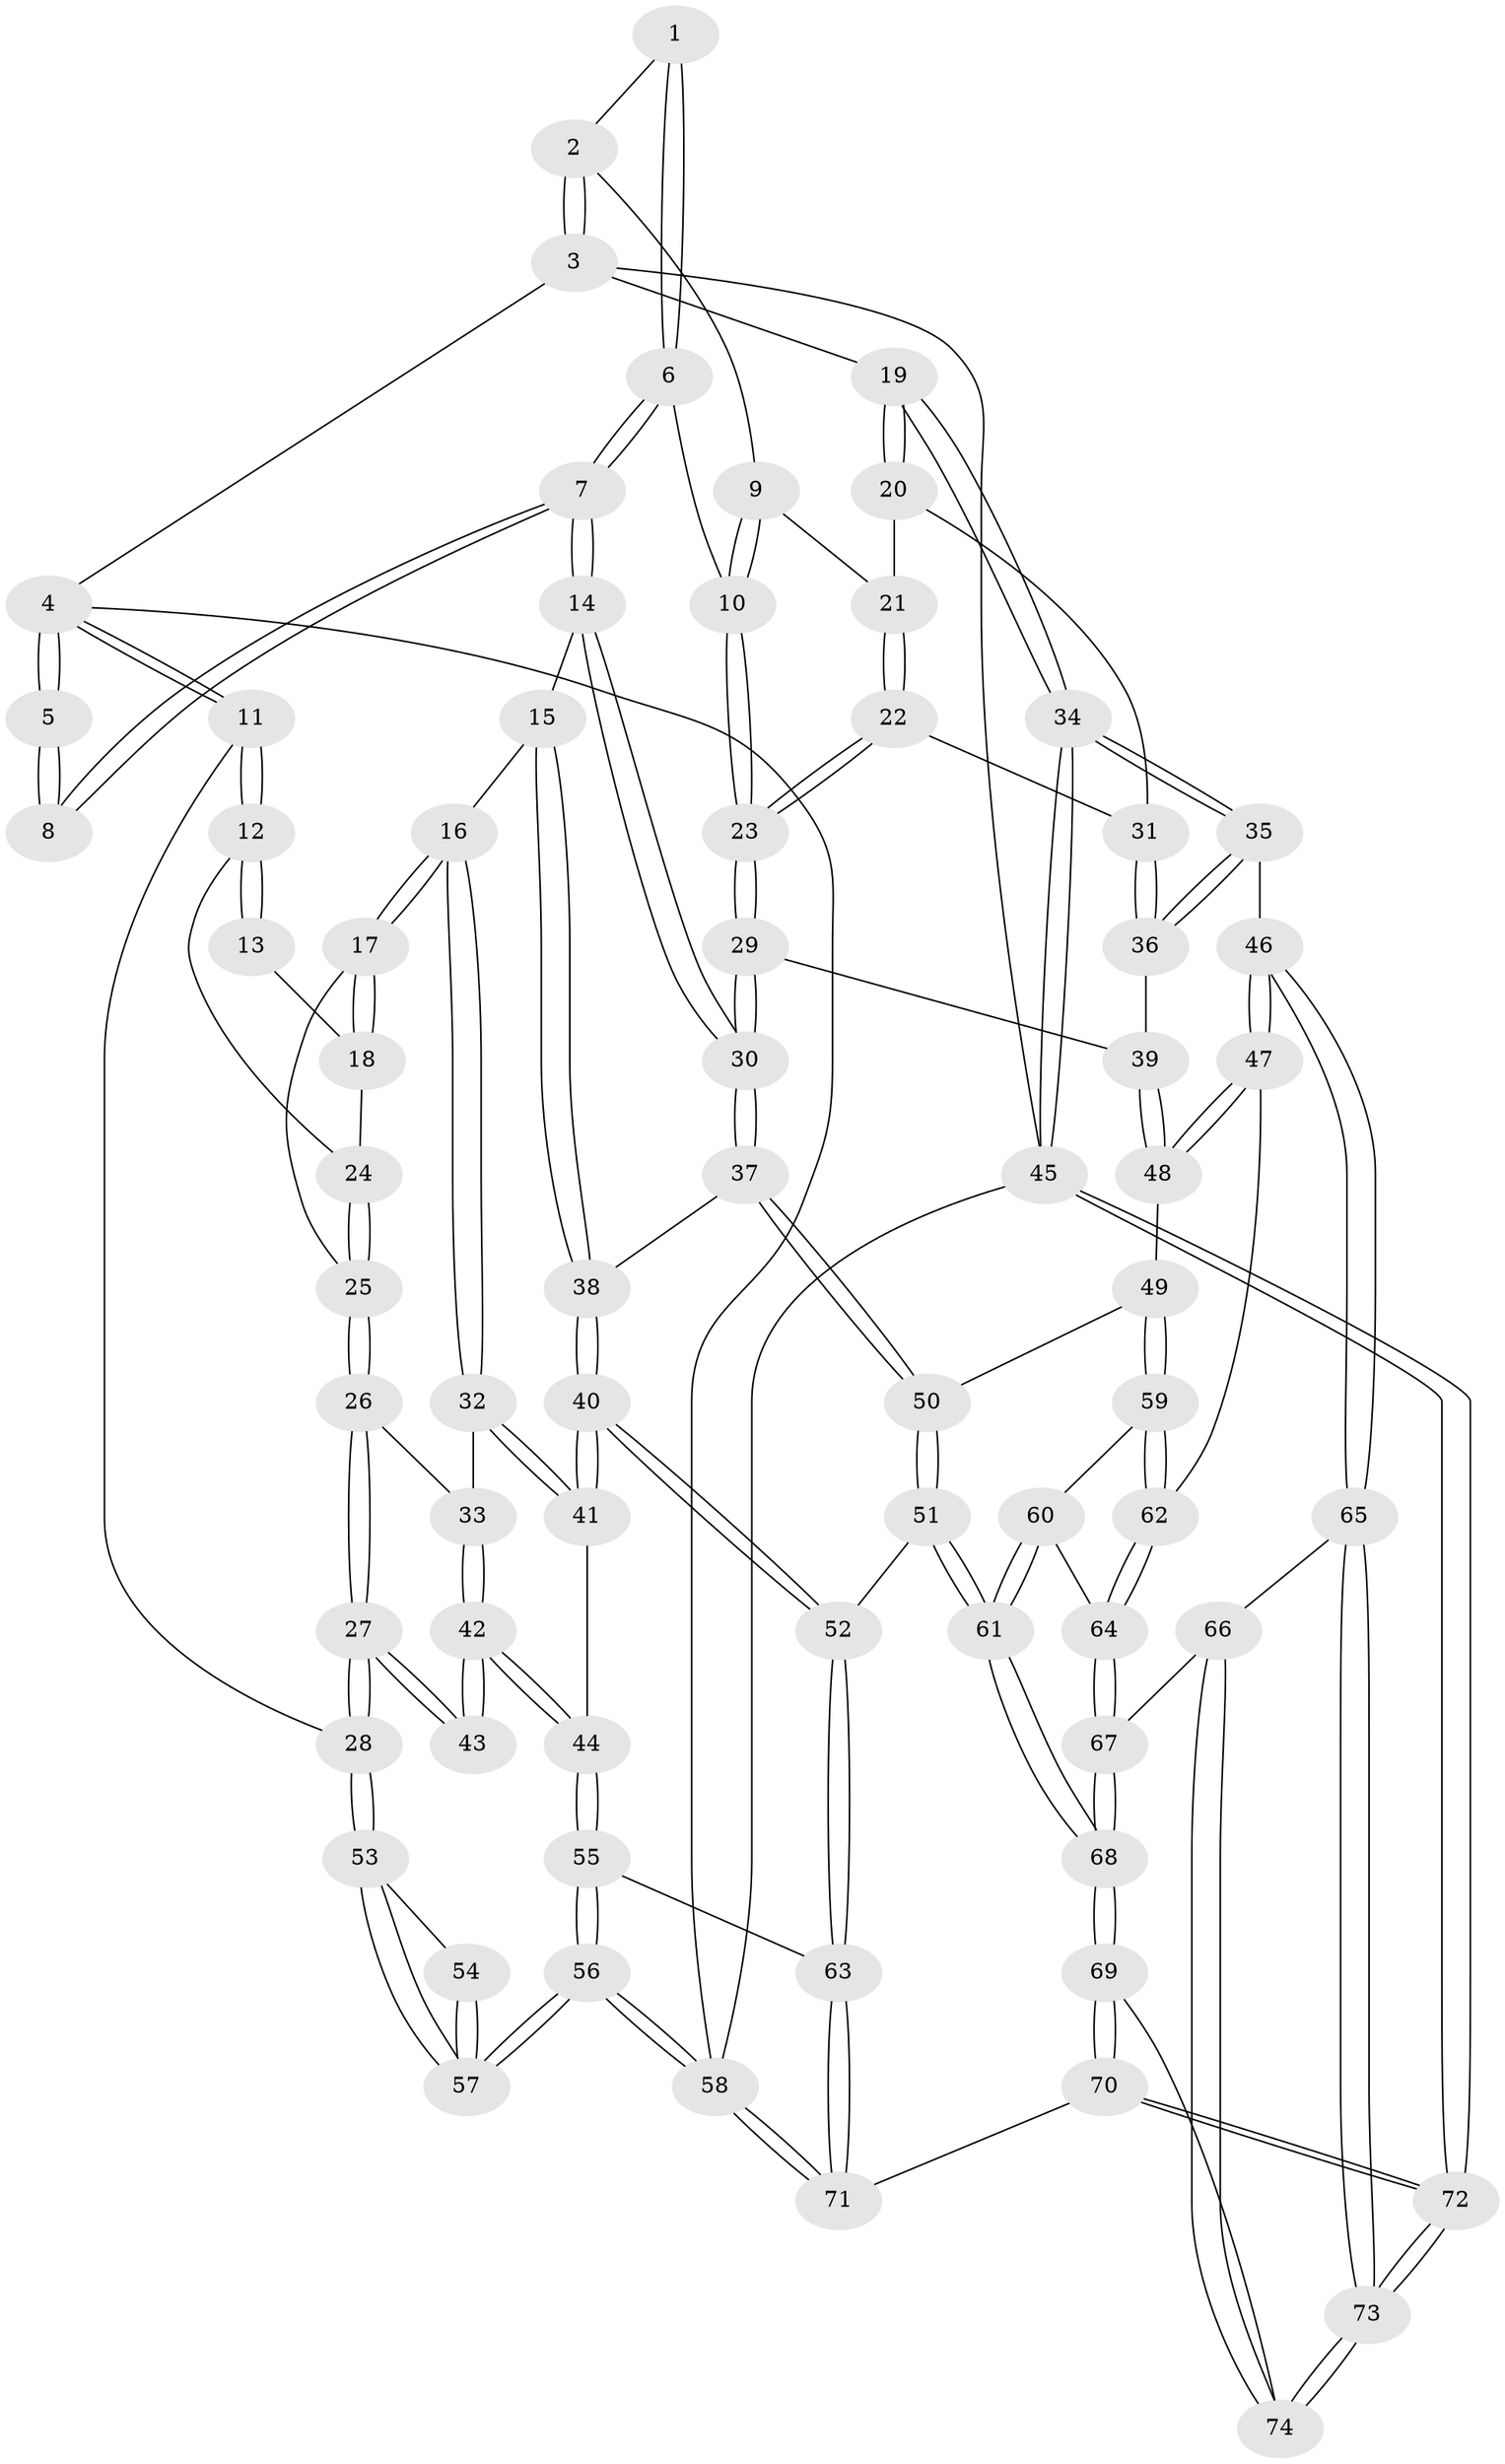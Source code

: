 // Generated by graph-tools (version 1.1) at 2025/11/02/27/25 16:11:51]
// undirected, 74 vertices, 182 edges
graph export_dot {
graph [start="1"]
  node [color=gray90,style=filled];
  1 [pos="+0.6063384263365527+0"];
  2 [pos="+0.9319328606754643+0"];
  3 [pos="+1+0"];
  4 [pos="+0+0"];
  5 [pos="+0.28801783044683676+0"];
  6 [pos="+0.5268062262965505+0.14661395334924857"];
  7 [pos="+0.4081221968885519+0.14744803180436727"];
  8 [pos="+0.28361270186669113+0"];
  9 [pos="+0.6923995782028898+0.07293292729093441"];
  10 [pos="+0.6032365439556575+0.1697146907749918"];
  11 [pos="+0+0.1094723558837064"];
  12 [pos="+0+0.13459009196175092"];
  13 [pos="+0.2651287271136917+0"];
  14 [pos="+0.35910008735991117+0.2815278741191356"];
  15 [pos="+0.352921845507217+0.2856747687405012"];
  16 [pos="+0.24160596958876646+0.3142651923157642"];
  17 [pos="+0.20602374877051635+0.26761266434450437"];
  18 [pos="+0.18332532451661415+0.1799319835476083"];
  19 [pos="+1+0"];
  20 [pos="+1+0.13598292139459597"];
  21 [pos="+0.771230695428767+0.17040007689365133"];
  22 [pos="+0.698473138190187+0.3049647210269408"];
  23 [pos="+0.6723737213301713+0.31704977298767706"];
  24 [pos="+0.027143334718141784+0.15904191070054574"];
  25 [pos="+0.07287716550988764+0.22865156419380864"];
  26 [pos="+0.06407942364685032+0.37148107227905997"];
  27 [pos="+0+0.39321452253659434"];
  28 [pos="+0+0.39841042983400987"];
  29 [pos="+0.6552489495541761+0.38469413070254194"];
  30 [pos="+0.583435589320365+0.43749164200015644"];
  31 [pos="+0.8920609467290467+0.25378040311701927"];
  32 [pos="+0.23171197502430538+0.32686181258390384"];
  33 [pos="+0.0831439513378319+0.37605298485965466"];
  34 [pos="+1+0.5891297469634568"];
  35 [pos="+1+0.5935180112765288"];
  36 [pos="+0.895883492315382+0.44429537033336447"];
  37 [pos="+0.5690823544365475+0.4737043904245451"];
  38 [pos="+0.3616808813165522+0.4992396676697191"];
  39 [pos="+0.7180479611875124+0.4218197045485214"];
  40 [pos="+0.2595042704996204+0.5984420554252611"];
  41 [pos="+0.2401569697565994+0.5852106248429434"];
  42 [pos="+0.1517199410653312+0.5606165088823714"];
  43 [pos="+0.1350337962459815+0.5620092665815825"];
  44 [pos="+0.20027573040105592+0.5791815707140083"];
  45 [pos="+1+1"];
  46 [pos="+0.924414780102008+0.6601325041926733"];
  47 [pos="+0.8993258673640462+0.6561531078774772"];
  48 [pos="+0.7923362368779259+0.604558717922803"];
  49 [pos="+0.6510735152475983+0.6215423899513869"];
  50 [pos="+0.5700478928538093+0.5253758343338221"];
  51 [pos="+0.44807594848561433+0.6750088498989314"];
  52 [pos="+0.28996743109882916+0.6609617178597441"];
  53 [pos="+0+0.40002140193717445"];
  54 [pos="+0.09300395108809877+0.5734394845729989"];
  55 [pos="+0+0.8071772960200063"];
  56 [pos="+0+0.8938568816178235"];
  57 [pos="+0+0.8835030531927671"];
  58 [pos="+0+1"];
  59 [pos="+0.6508900194397872+0.6307042317638583"];
  60 [pos="+0.5966103838880434+0.7124086083803981"];
  61 [pos="+0.5220730687445282+0.7797781330858288"];
  62 [pos="+0.7082269095203962+0.7387576929461994"];
  63 [pos="+0.2547376270515879+0.7767091362651681"];
  64 [pos="+0.7001100156702567+0.7619339001175645"];
  65 [pos="+0.9164353623802893+0.6830503926949031"];
  66 [pos="+0.721071915629802+0.8276581692941029"];
  67 [pos="+0.6936754124805676+0.8006607538898937"];
  68 [pos="+0.532609292330871+0.8325075954993814"];
  69 [pos="+0.4901169655270091+0.9556721325547155"];
  70 [pos="+0.38799501796456687+1"];
  71 [pos="+0.36967151035296353+1"];
  72 [pos="+1+1"];
  73 [pos="+0.8559021568152664+0.9675047672433164"];
  74 [pos="+0.7624380712617517+0.8998852378703903"];
  1 -- 2;
  1 -- 6;
  1 -- 6;
  2 -- 3;
  2 -- 3;
  2 -- 9;
  3 -- 4;
  3 -- 19;
  3 -- 45;
  4 -- 5;
  4 -- 5;
  4 -- 11;
  4 -- 11;
  4 -- 58;
  5 -- 8;
  5 -- 8;
  6 -- 7;
  6 -- 7;
  6 -- 10;
  7 -- 8;
  7 -- 8;
  7 -- 14;
  7 -- 14;
  9 -- 10;
  9 -- 10;
  9 -- 21;
  10 -- 23;
  10 -- 23;
  11 -- 12;
  11 -- 12;
  11 -- 28;
  12 -- 13;
  12 -- 13;
  12 -- 24;
  13 -- 18;
  14 -- 15;
  14 -- 30;
  14 -- 30;
  15 -- 16;
  15 -- 38;
  15 -- 38;
  16 -- 17;
  16 -- 17;
  16 -- 32;
  16 -- 32;
  17 -- 18;
  17 -- 18;
  17 -- 25;
  18 -- 24;
  19 -- 20;
  19 -- 20;
  19 -- 34;
  19 -- 34;
  20 -- 21;
  20 -- 31;
  21 -- 22;
  21 -- 22;
  22 -- 23;
  22 -- 23;
  22 -- 31;
  23 -- 29;
  23 -- 29;
  24 -- 25;
  24 -- 25;
  25 -- 26;
  25 -- 26;
  26 -- 27;
  26 -- 27;
  26 -- 33;
  27 -- 28;
  27 -- 28;
  27 -- 43;
  27 -- 43;
  28 -- 53;
  28 -- 53;
  29 -- 30;
  29 -- 30;
  29 -- 39;
  30 -- 37;
  30 -- 37;
  31 -- 36;
  31 -- 36;
  32 -- 33;
  32 -- 41;
  32 -- 41;
  33 -- 42;
  33 -- 42;
  34 -- 35;
  34 -- 35;
  34 -- 45;
  34 -- 45;
  35 -- 36;
  35 -- 36;
  35 -- 46;
  36 -- 39;
  37 -- 38;
  37 -- 50;
  37 -- 50;
  38 -- 40;
  38 -- 40;
  39 -- 48;
  39 -- 48;
  40 -- 41;
  40 -- 41;
  40 -- 52;
  40 -- 52;
  41 -- 44;
  42 -- 43;
  42 -- 43;
  42 -- 44;
  42 -- 44;
  44 -- 55;
  44 -- 55;
  45 -- 72;
  45 -- 72;
  45 -- 58;
  46 -- 47;
  46 -- 47;
  46 -- 65;
  46 -- 65;
  47 -- 48;
  47 -- 48;
  47 -- 62;
  48 -- 49;
  49 -- 50;
  49 -- 59;
  49 -- 59;
  50 -- 51;
  50 -- 51;
  51 -- 52;
  51 -- 61;
  51 -- 61;
  52 -- 63;
  52 -- 63;
  53 -- 54;
  53 -- 57;
  53 -- 57;
  54 -- 57;
  54 -- 57;
  55 -- 56;
  55 -- 56;
  55 -- 63;
  56 -- 57;
  56 -- 57;
  56 -- 58;
  56 -- 58;
  58 -- 71;
  58 -- 71;
  59 -- 60;
  59 -- 62;
  59 -- 62;
  60 -- 61;
  60 -- 61;
  60 -- 64;
  61 -- 68;
  61 -- 68;
  62 -- 64;
  62 -- 64;
  63 -- 71;
  63 -- 71;
  64 -- 67;
  64 -- 67;
  65 -- 66;
  65 -- 73;
  65 -- 73;
  66 -- 67;
  66 -- 74;
  66 -- 74;
  67 -- 68;
  67 -- 68;
  68 -- 69;
  68 -- 69;
  69 -- 70;
  69 -- 70;
  69 -- 74;
  70 -- 71;
  70 -- 72;
  70 -- 72;
  72 -- 73;
  72 -- 73;
  73 -- 74;
  73 -- 74;
}
